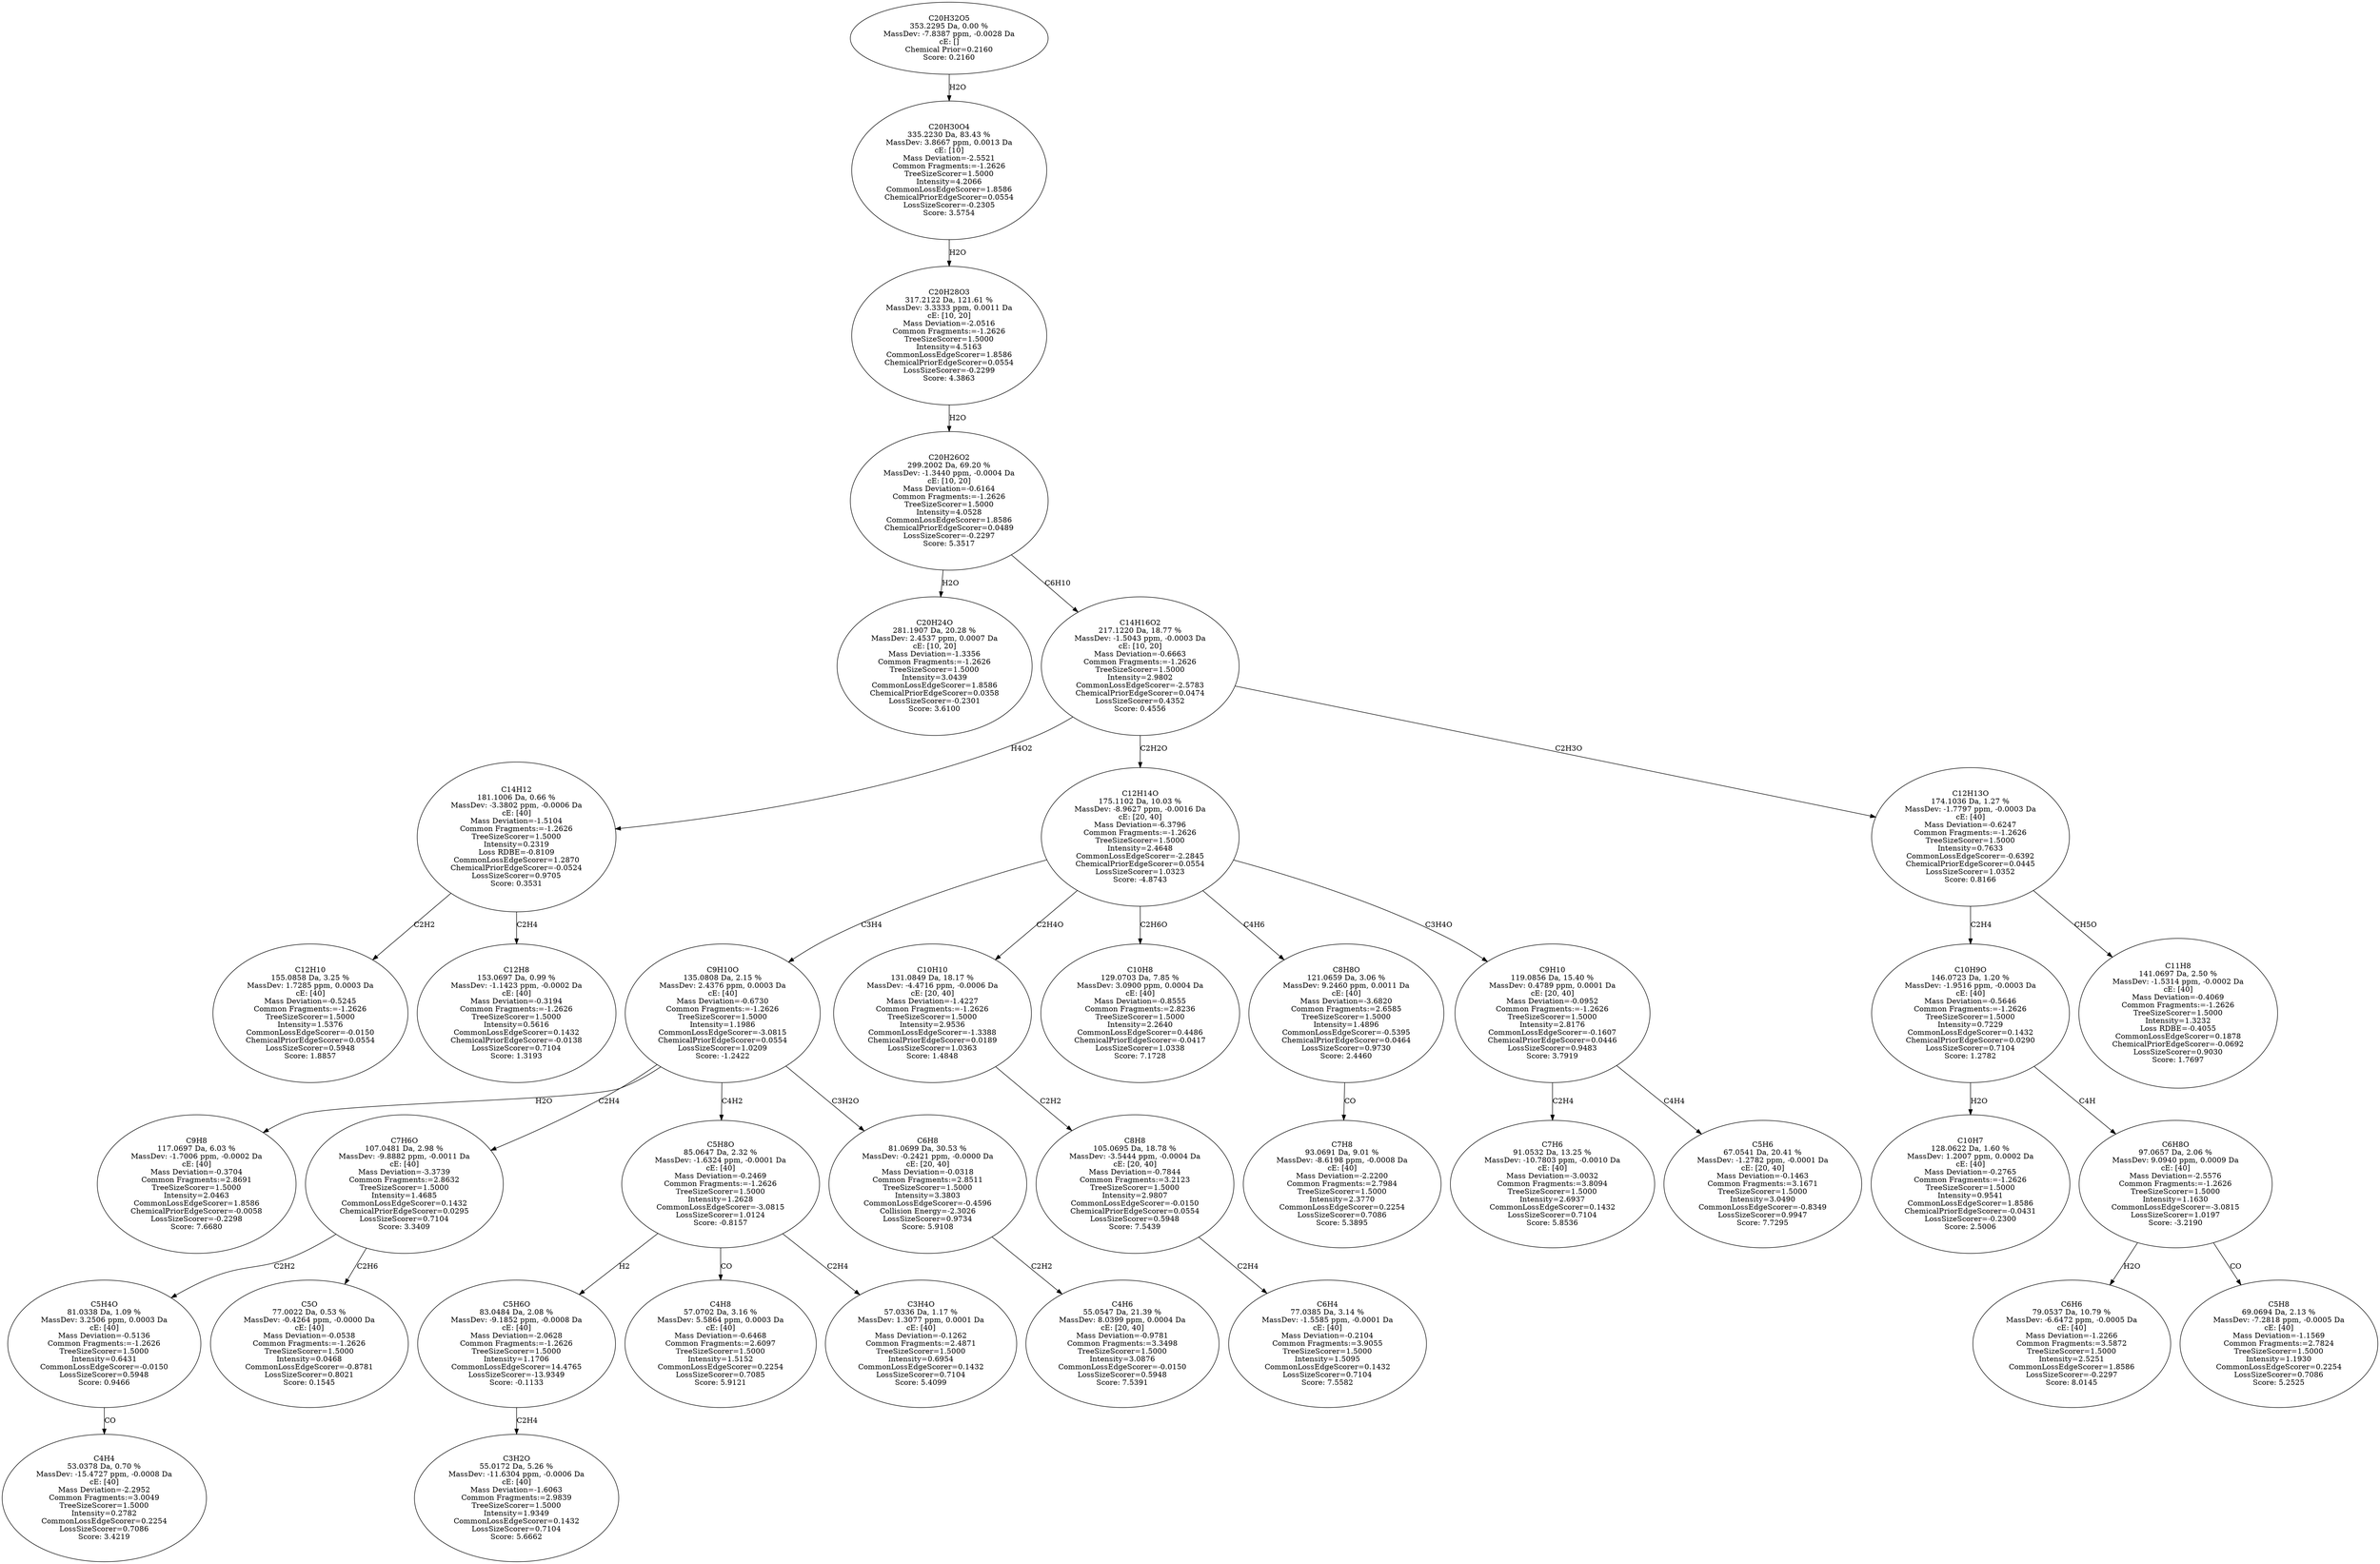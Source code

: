 strict digraph {
v1 [label="C20H24O\n281.1907 Da, 20.28 %\nMassDev: 2.4537 ppm, 0.0007 Da\ncE: [10, 20]\nMass Deviation=-1.3356\nCommon Fragments:=-1.2626\nTreeSizeScorer=1.5000\nIntensity=3.0439\nCommonLossEdgeScorer=1.8586\nChemicalPriorEdgeScorer=0.0358\nLossSizeScorer=-0.2301\nScore: 3.6100"];
v2 [label="C12H10\n155.0858 Da, 3.25 %\nMassDev: 1.7285 ppm, 0.0003 Da\ncE: [40]\nMass Deviation=-0.5245\nCommon Fragments:=-1.2626\nTreeSizeScorer=1.5000\nIntensity=1.5376\nCommonLossEdgeScorer=-0.0150\nChemicalPriorEdgeScorer=0.0554\nLossSizeScorer=0.5948\nScore: 1.8857"];
v3 [label="C12H8\n153.0697 Da, 0.99 %\nMassDev: -1.1423 ppm, -0.0002 Da\ncE: [40]\nMass Deviation=-0.3194\nCommon Fragments:=-1.2626\nTreeSizeScorer=1.5000\nIntensity=0.5616\nCommonLossEdgeScorer=0.1432\nChemicalPriorEdgeScorer=-0.0138\nLossSizeScorer=0.7104\nScore: 1.3193"];
v4 [label="C14H12\n181.1006 Da, 0.66 %\nMassDev: -3.3802 ppm, -0.0006 Da\ncE: [40]\nMass Deviation=-1.5104\nCommon Fragments:=-1.2626\nTreeSizeScorer=1.5000\nIntensity=0.2319\nLoss RDBE=-0.8109\nCommonLossEdgeScorer=1.2870\nChemicalPriorEdgeScorer=-0.0524\nLossSizeScorer=0.9705\nScore: 0.3531"];
v5 [label="C9H8\n117.0697 Da, 6.03 %\nMassDev: -1.7006 ppm, -0.0002 Da\ncE: [40]\nMass Deviation=-0.3704\nCommon Fragments:=2.8691\nTreeSizeScorer=1.5000\nIntensity=2.0463\nCommonLossEdgeScorer=1.8586\nChemicalPriorEdgeScorer=-0.0058\nLossSizeScorer=-0.2298\nScore: 7.6680"];
v6 [label="C4H4\n53.0378 Da, 0.70 %\nMassDev: -15.4727 ppm, -0.0008 Da\ncE: [40]\nMass Deviation=-2.2952\nCommon Fragments:=3.0049\nTreeSizeScorer=1.5000\nIntensity=0.2782\nCommonLossEdgeScorer=0.2254\nLossSizeScorer=0.7086\nScore: 3.4219"];
v7 [label="C5H4O\n81.0338 Da, 1.09 %\nMassDev: 3.2506 ppm, 0.0003 Da\ncE: [40]\nMass Deviation=-0.5136\nCommon Fragments:=-1.2626\nTreeSizeScorer=1.5000\nIntensity=0.6431\nCommonLossEdgeScorer=-0.0150\nLossSizeScorer=0.5948\nScore: 0.9466"];
v8 [label="C5O\n77.0022 Da, 0.53 %\nMassDev: -0.4264 ppm, -0.0000 Da\ncE: [40]\nMass Deviation=-0.0538\nCommon Fragments:=-1.2626\nTreeSizeScorer=1.5000\nIntensity=0.0468\nCommonLossEdgeScorer=-0.8781\nLossSizeScorer=0.8021\nScore: 0.1545"];
v9 [label="C7H6O\n107.0481 Da, 2.98 %\nMassDev: -9.8882 ppm, -0.0011 Da\ncE: [40]\nMass Deviation=-3.3739\nCommon Fragments:=2.8632\nTreeSizeScorer=1.5000\nIntensity=1.4685\nCommonLossEdgeScorer=0.1432\nChemicalPriorEdgeScorer=0.0295\nLossSizeScorer=0.7104\nScore: 3.3409"];
v10 [label="C3H2O\n55.0172 Da, 5.26 %\nMassDev: -11.6304 ppm, -0.0006 Da\ncE: [40]\nMass Deviation=-1.6063\nCommon Fragments:=2.9839\nTreeSizeScorer=1.5000\nIntensity=1.9349\nCommonLossEdgeScorer=0.1432\nLossSizeScorer=0.7104\nScore: 5.6662"];
v11 [label="C5H6O\n83.0484 Da, 2.08 %\nMassDev: -9.1852 ppm, -0.0008 Da\ncE: [40]\nMass Deviation=-2.0628\nCommon Fragments:=-1.2626\nTreeSizeScorer=1.5000\nIntensity=1.1706\nCommonLossEdgeScorer=14.4765\nLossSizeScorer=-13.9349\nScore: -0.1133"];
v12 [label="C4H8\n57.0702 Da, 3.16 %\nMassDev: 5.5864 ppm, 0.0003 Da\ncE: [40]\nMass Deviation=-0.6468\nCommon Fragments:=2.6097\nTreeSizeScorer=1.5000\nIntensity=1.5152\nCommonLossEdgeScorer=0.2254\nLossSizeScorer=0.7085\nScore: 5.9121"];
v13 [label="C3H4O\n57.0336 Da, 1.17 %\nMassDev: 1.3077 ppm, 0.0001 Da\ncE: [40]\nMass Deviation=-0.1262\nCommon Fragments:=2.4871\nTreeSizeScorer=1.5000\nIntensity=0.6954\nCommonLossEdgeScorer=0.1432\nLossSizeScorer=0.7104\nScore: 5.4099"];
v14 [label="C5H8O\n85.0647 Da, 2.32 %\nMassDev: -1.6324 ppm, -0.0001 Da\ncE: [40]\nMass Deviation=-0.2469\nCommon Fragments:=-1.2626\nTreeSizeScorer=1.5000\nIntensity=1.2628\nCommonLossEdgeScorer=-3.0815\nLossSizeScorer=1.0124\nScore: -0.8157"];
v15 [label="C4H6\n55.0547 Da, 21.39 %\nMassDev: 8.0399 ppm, 0.0004 Da\ncE: [20, 40]\nMass Deviation=-0.9781\nCommon Fragments:=3.3498\nTreeSizeScorer=1.5000\nIntensity=3.0876\nCommonLossEdgeScorer=-0.0150\nLossSizeScorer=0.5948\nScore: 7.5391"];
v16 [label="C6H8\n81.0699 Da, 30.53 %\nMassDev: -0.2421 ppm, -0.0000 Da\ncE: [20, 40]\nMass Deviation=-0.0318\nCommon Fragments:=2.8511\nTreeSizeScorer=1.5000\nIntensity=3.3803\nCommonLossEdgeScorer=-0.4596\nCollision Energy=-2.3026\nLossSizeScorer=0.9734\nScore: 5.9108"];
v17 [label="C9H10O\n135.0808 Da, 2.15 %\nMassDev: 2.4376 ppm, 0.0003 Da\ncE: [40]\nMass Deviation=-0.6730\nCommon Fragments:=-1.2626\nTreeSizeScorer=1.5000\nIntensity=1.1986\nCommonLossEdgeScorer=-3.0815\nChemicalPriorEdgeScorer=0.0554\nLossSizeScorer=1.0209\nScore: -1.2422"];
v18 [label="C6H4\n77.0385 Da, 3.14 %\nMassDev: -1.5585 ppm, -0.0001 Da\ncE: [40]\nMass Deviation=-0.2104\nCommon Fragments:=3.9055\nTreeSizeScorer=1.5000\nIntensity=1.5095\nCommonLossEdgeScorer=0.1432\nLossSizeScorer=0.7104\nScore: 7.5582"];
v19 [label="C8H8\n105.0695 Da, 18.78 %\nMassDev: -3.5444 ppm, -0.0004 Da\ncE: [20, 40]\nMass Deviation=-0.7844\nCommon Fragments:=3.2123\nTreeSizeScorer=1.5000\nIntensity=2.9807\nCommonLossEdgeScorer=-0.0150\nChemicalPriorEdgeScorer=0.0554\nLossSizeScorer=0.5948\nScore: 7.5439"];
v20 [label="C10H10\n131.0849 Da, 18.17 %\nMassDev: -4.4716 ppm, -0.0006 Da\ncE: [20, 40]\nMass Deviation=-1.4227\nCommon Fragments:=-1.2626\nTreeSizeScorer=1.5000\nIntensity=2.9536\nCommonLossEdgeScorer=-1.3388\nChemicalPriorEdgeScorer=0.0189\nLossSizeScorer=1.0363\nScore: 1.4848"];
v21 [label="C10H8\n129.0703 Da, 7.85 %\nMassDev: 3.0900 ppm, 0.0004 Da\ncE: [40]\nMass Deviation=-0.8555\nCommon Fragments:=2.8236\nTreeSizeScorer=1.5000\nIntensity=2.2640\nCommonLossEdgeScorer=0.4486\nChemicalPriorEdgeScorer=-0.0417\nLossSizeScorer=1.0338\nScore: 7.1728"];
v22 [label="C7H8\n93.0691 Da, 9.01 %\nMassDev: -8.6198 ppm, -0.0008 Da\ncE: [40]\nMass Deviation=-2.2200\nCommon Fragments:=2.7984\nTreeSizeScorer=1.5000\nIntensity=2.3770\nCommonLossEdgeScorer=0.2254\nLossSizeScorer=0.7086\nScore: 5.3895"];
v23 [label="C8H8O\n121.0659 Da, 3.06 %\nMassDev: 9.2460 ppm, 0.0011 Da\ncE: [40]\nMass Deviation=-3.6820\nCommon Fragments:=2.6585\nTreeSizeScorer=1.5000\nIntensity=1.4896\nCommonLossEdgeScorer=-0.5395\nChemicalPriorEdgeScorer=0.0464\nLossSizeScorer=0.9730\nScore: 2.4460"];
v24 [label="C7H6\n91.0532 Da, 13.25 %\nMassDev: -10.7803 ppm, -0.0010 Da\ncE: [40]\nMass Deviation=-3.0032\nCommon Fragments:=3.8094\nTreeSizeScorer=1.5000\nIntensity=2.6937\nCommonLossEdgeScorer=0.1432\nLossSizeScorer=0.7104\nScore: 5.8536"];
v25 [label="C5H6\n67.0541 Da, 20.41 %\nMassDev: -1.2782 ppm, -0.0001 Da\ncE: [20, 40]\nMass Deviation=-0.1463\nCommon Fragments:=3.1671\nTreeSizeScorer=1.5000\nIntensity=3.0490\nCommonLossEdgeScorer=-0.8349\nLossSizeScorer=0.9947\nScore: 7.7295"];
v26 [label="C9H10\n119.0856 Da, 15.40 %\nMassDev: 0.4789 ppm, 0.0001 Da\ncE: [20, 40]\nMass Deviation=-0.0952\nCommon Fragments:=-1.2626\nTreeSizeScorer=1.5000\nIntensity=2.8176\nCommonLossEdgeScorer=-0.1607\nChemicalPriorEdgeScorer=0.0446\nLossSizeScorer=0.9483\nScore: 3.7919"];
v27 [label="C12H14O\n175.1102 Da, 10.03 %\nMassDev: -8.9627 ppm, -0.0016 Da\ncE: [20, 40]\nMass Deviation=-6.3796\nCommon Fragments:=-1.2626\nTreeSizeScorer=1.5000\nIntensity=2.4648\nCommonLossEdgeScorer=-2.2845\nChemicalPriorEdgeScorer=0.0554\nLossSizeScorer=1.0323\nScore: -4.8743"];
v28 [label="C10H7\n128.0622 Da, 1.60 %\nMassDev: 1.2007 ppm, 0.0002 Da\ncE: [40]\nMass Deviation=-0.2765\nCommon Fragments:=-1.2626\nTreeSizeScorer=1.5000\nIntensity=0.9541\nCommonLossEdgeScorer=1.8586\nChemicalPriorEdgeScorer=-0.0431\nLossSizeScorer=-0.2300\nScore: 2.5006"];
v29 [label="C6H6\n79.0537 Da, 10.79 %\nMassDev: -6.6472 ppm, -0.0005 Da\ncE: [40]\nMass Deviation=-1.2266\nCommon Fragments:=3.5872\nTreeSizeScorer=1.5000\nIntensity=2.5251\nCommonLossEdgeScorer=1.8586\nLossSizeScorer=-0.2297\nScore: 8.0145"];
v30 [label="C5H8\n69.0694 Da, 2.13 %\nMassDev: -7.2818 ppm, -0.0005 Da\ncE: [40]\nMass Deviation=-1.1569\nCommon Fragments:=2.7824\nTreeSizeScorer=1.5000\nIntensity=1.1930\nCommonLossEdgeScorer=0.2254\nLossSizeScorer=0.7086\nScore: 5.2525"];
v31 [label="C6H8O\n97.0657 Da, 2.06 %\nMassDev: 9.0940 ppm, 0.0009 Da\ncE: [40]\nMass Deviation=-2.5576\nCommon Fragments:=-1.2626\nTreeSizeScorer=1.5000\nIntensity=1.1630\nCommonLossEdgeScorer=-3.0815\nLossSizeScorer=1.0197\nScore: -3.2190"];
v32 [label="C10H9O\n146.0723 Da, 1.20 %\nMassDev: -1.9516 ppm, -0.0003 Da\ncE: [40]\nMass Deviation=-0.5646\nCommon Fragments:=-1.2626\nTreeSizeScorer=1.5000\nIntensity=0.7229\nCommonLossEdgeScorer=0.1432\nChemicalPriorEdgeScorer=0.0290\nLossSizeScorer=0.7104\nScore: 1.2782"];
v33 [label="C11H8\n141.0697 Da, 2.50 %\nMassDev: -1.5314 ppm, -0.0002 Da\ncE: [40]\nMass Deviation=-0.4069\nCommon Fragments:=-1.2626\nTreeSizeScorer=1.5000\nIntensity=1.3232\nLoss RDBE=-0.4055\nCommonLossEdgeScorer=0.1878\nChemicalPriorEdgeScorer=-0.0692\nLossSizeScorer=0.9030\nScore: 1.7697"];
v34 [label="C12H13O\n174.1036 Da, 1.27 %\nMassDev: -1.7797 ppm, -0.0003 Da\ncE: [40]\nMass Deviation=-0.6247\nCommon Fragments:=-1.2626\nTreeSizeScorer=1.5000\nIntensity=0.7633\nCommonLossEdgeScorer=-0.6392\nChemicalPriorEdgeScorer=0.0445\nLossSizeScorer=1.0352\nScore: 0.8166"];
v35 [label="C14H16O2\n217.1220 Da, 18.77 %\nMassDev: -1.5043 ppm, -0.0003 Da\ncE: [10, 20]\nMass Deviation=-0.6663\nCommon Fragments:=-1.2626\nTreeSizeScorer=1.5000\nIntensity=2.9802\nCommonLossEdgeScorer=-2.5783\nChemicalPriorEdgeScorer=0.0474\nLossSizeScorer=0.4352\nScore: 0.4556"];
v36 [label="C20H26O2\n299.2002 Da, 69.20 %\nMassDev: -1.3440 ppm, -0.0004 Da\ncE: [10, 20]\nMass Deviation=-0.6164\nCommon Fragments:=-1.2626\nTreeSizeScorer=1.5000\nIntensity=4.0528\nCommonLossEdgeScorer=1.8586\nChemicalPriorEdgeScorer=0.0489\nLossSizeScorer=-0.2297\nScore: 5.3517"];
v37 [label="C20H28O3\n317.2122 Da, 121.61 %\nMassDev: 3.3333 ppm, 0.0011 Da\ncE: [10, 20]\nMass Deviation=-2.0516\nCommon Fragments:=-1.2626\nTreeSizeScorer=1.5000\nIntensity=4.5163\nCommonLossEdgeScorer=1.8586\nChemicalPriorEdgeScorer=0.0554\nLossSizeScorer=-0.2299\nScore: 4.3863"];
v38 [label="C20H30O4\n335.2230 Da, 83.43 %\nMassDev: 3.8667 ppm, 0.0013 Da\ncE: [10]\nMass Deviation=-2.5521\nCommon Fragments:=-1.2626\nTreeSizeScorer=1.5000\nIntensity=4.2066\nCommonLossEdgeScorer=1.8586\nChemicalPriorEdgeScorer=0.0554\nLossSizeScorer=-0.2305\nScore: 3.5754"];
v39 [label="C20H32O5\n353.2295 Da, 0.00 %\nMassDev: -7.8387 ppm, -0.0028 Da\ncE: []\nChemical Prior=0.2160\nScore: 0.2160"];
v36 -> v1 [label="H2O"];
v4 -> v2 [label="C2H2"];
v4 -> v3 [label="C2H4"];
v35 -> v4 [label="H4O2"];
v17 -> v5 [label="H2O"];
v7 -> v6 [label="CO"];
v9 -> v7 [label="C2H2"];
v9 -> v8 [label="C2H6"];
v17 -> v9 [label="C2H4"];
v11 -> v10 [label="C2H4"];
v14 -> v11 [label="H2"];
v14 -> v12 [label="CO"];
v14 -> v13 [label="C2H4"];
v17 -> v14 [label="C4H2"];
v16 -> v15 [label="C2H2"];
v17 -> v16 [label="C3H2O"];
v27 -> v17 [label="C3H4"];
v19 -> v18 [label="C2H4"];
v20 -> v19 [label="C2H2"];
v27 -> v20 [label="C2H4O"];
v27 -> v21 [label="C2H6O"];
v23 -> v22 [label="CO"];
v27 -> v23 [label="C4H6"];
v26 -> v24 [label="C2H4"];
v26 -> v25 [label="C4H4"];
v27 -> v26 [label="C3H4O"];
v35 -> v27 [label="C2H2O"];
v32 -> v28 [label="H2O"];
v31 -> v29 [label="H2O"];
v31 -> v30 [label="CO"];
v32 -> v31 [label="C4H"];
v34 -> v32 [label="C2H4"];
v34 -> v33 [label="CH5O"];
v35 -> v34 [label="C2H3O"];
v36 -> v35 [label="C6H10"];
v37 -> v36 [label="H2O"];
v38 -> v37 [label="H2O"];
v39 -> v38 [label="H2O"];
}